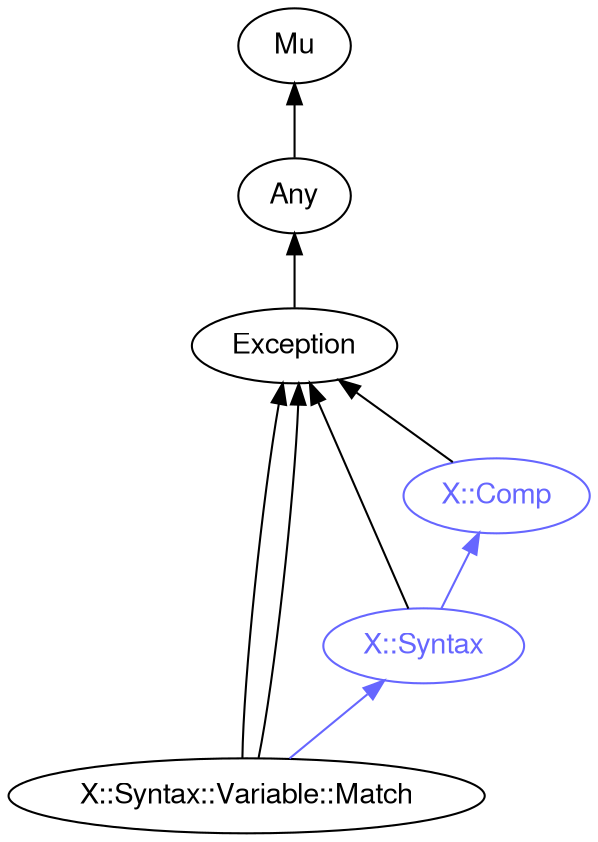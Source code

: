digraph "raku-type-graph" {
    rankdir=BT;
    splines=polyline;
    overlap=false;

    graph [truecolor=true bgcolor="#FFFFFF"];
    // Types
    "X::Syntax::Variable::Match" [color="#000000", fontcolor="#000000", href="/type/X::Syntax::Variable::Match", fontname="FreeSans"];
    "Mu" [color="#000000", fontcolor="#000000", href="/type/Mu", fontname="FreeSans"];
    "Any" [color="#000000", fontcolor="#000000", href="/type/Any", fontname="FreeSans"];
    "Exception" [color="#000000", fontcolor="#000000", href="/type/Exception", fontname="FreeSans"];
    "X::Comp" [color="#6666FF", fontcolor="#6666FF", href="/type/X::Comp", fontname="FreeSans"];
    "X::Syntax" [color="#6666FF", fontcolor="#6666FF", href="/type/X::Syntax", fontname="FreeSans"];

    // Superclasses
    "X::Syntax::Variable::Match" -> "Exception" [color="#000000"];
    "X::Syntax::Variable::Match" -> "Exception" [color="#000000"];
    "Any" -> "Mu" [color="#000000"];
    "Exception" -> "Any" [color="#000000"];
    "X::Comp" -> "Exception" [color="#000000"];
    "X::Syntax" -> "Exception" [color="#000000"];

    // Roles
    "X::Syntax::Variable::Match" -> "X::Syntax" [color="#6666FF"];
    "X::Syntax" -> "X::Comp" [color="#6666FF"];
}
